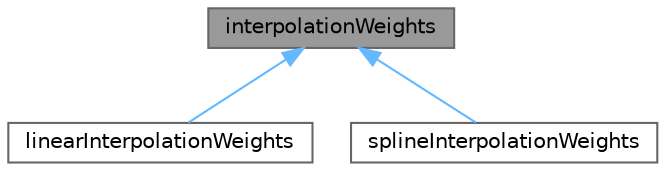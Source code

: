 digraph "interpolationWeights"
{
 // LATEX_PDF_SIZE
  bgcolor="transparent";
  edge [fontname=Helvetica,fontsize=10,labelfontname=Helvetica,labelfontsize=10];
  node [fontname=Helvetica,fontsize=10,shape=box,height=0.2,width=0.4];
  Node1 [id="Node000001",label="interpolationWeights",height=0.2,width=0.4,color="gray40", fillcolor="grey60", style="filled", fontcolor="black",tooltip="Abstract base class for interpolating in 1D."];
  Node1 -> Node2 [id="edge1_Node000001_Node000002",dir="back",color="steelblue1",style="solid",tooltip=" "];
  Node2 [id="Node000002",label="linearInterpolationWeights",height=0.2,width=0.4,color="gray40", fillcolor="white", style="filled",URL="$classFoam_1_1linearInterpolationWeights.html",tooltip=" "];
  Node1 -> Node3 [id="edge2_Node000001_Node000003",dir="back",color="steelblue1",style="solid",tooltip=" "];
  Node3 [id="Node000003",label="splineInterpolationWeights",height=0.2,width=0.4,color="gray40", fillcolor="white", style="filled",URL="$classFoam_1_1splineInterpolationWeights.html",tooltip="Catmull-Rom spline interpolation."];
}
